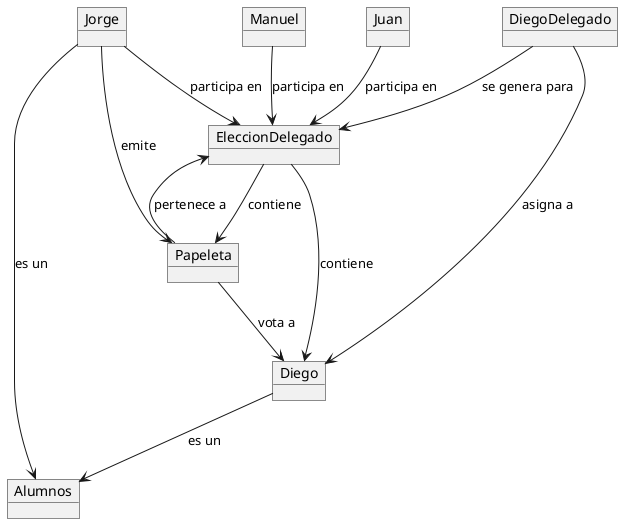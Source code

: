 @startuml VotacionObjetos

object EleccionDelegado {
}

object Diego {
}

object Alumnos {
}

object Jorge {
}

object Papeleta {
}

object DiegoDelegado {
}

object Manuel {
}

object Juan {
}

EleccionDelegado --> Diego : "contiene"
EleccionDelegado --> Papeleta : "contiene"
Diego --> Alumnos : "es un"
Jorge --> Alumnos : "es un"
Jorge --> Papeleta : "emite"
Papeleta --> EleccionDelegado : "pertenece a"
Papeleta --> Diego : "vota a"
DiegoDelegado --> EleccionDelegado : "se genera para"
DiegoDelegado --> Diego : "asigna a"
Jorge --> EleccionDelegado : "participa en"
Manuel --> EleccionDelegado : "participa en"
Juan --> EleccionDelegado : "participa en"

@enduml
